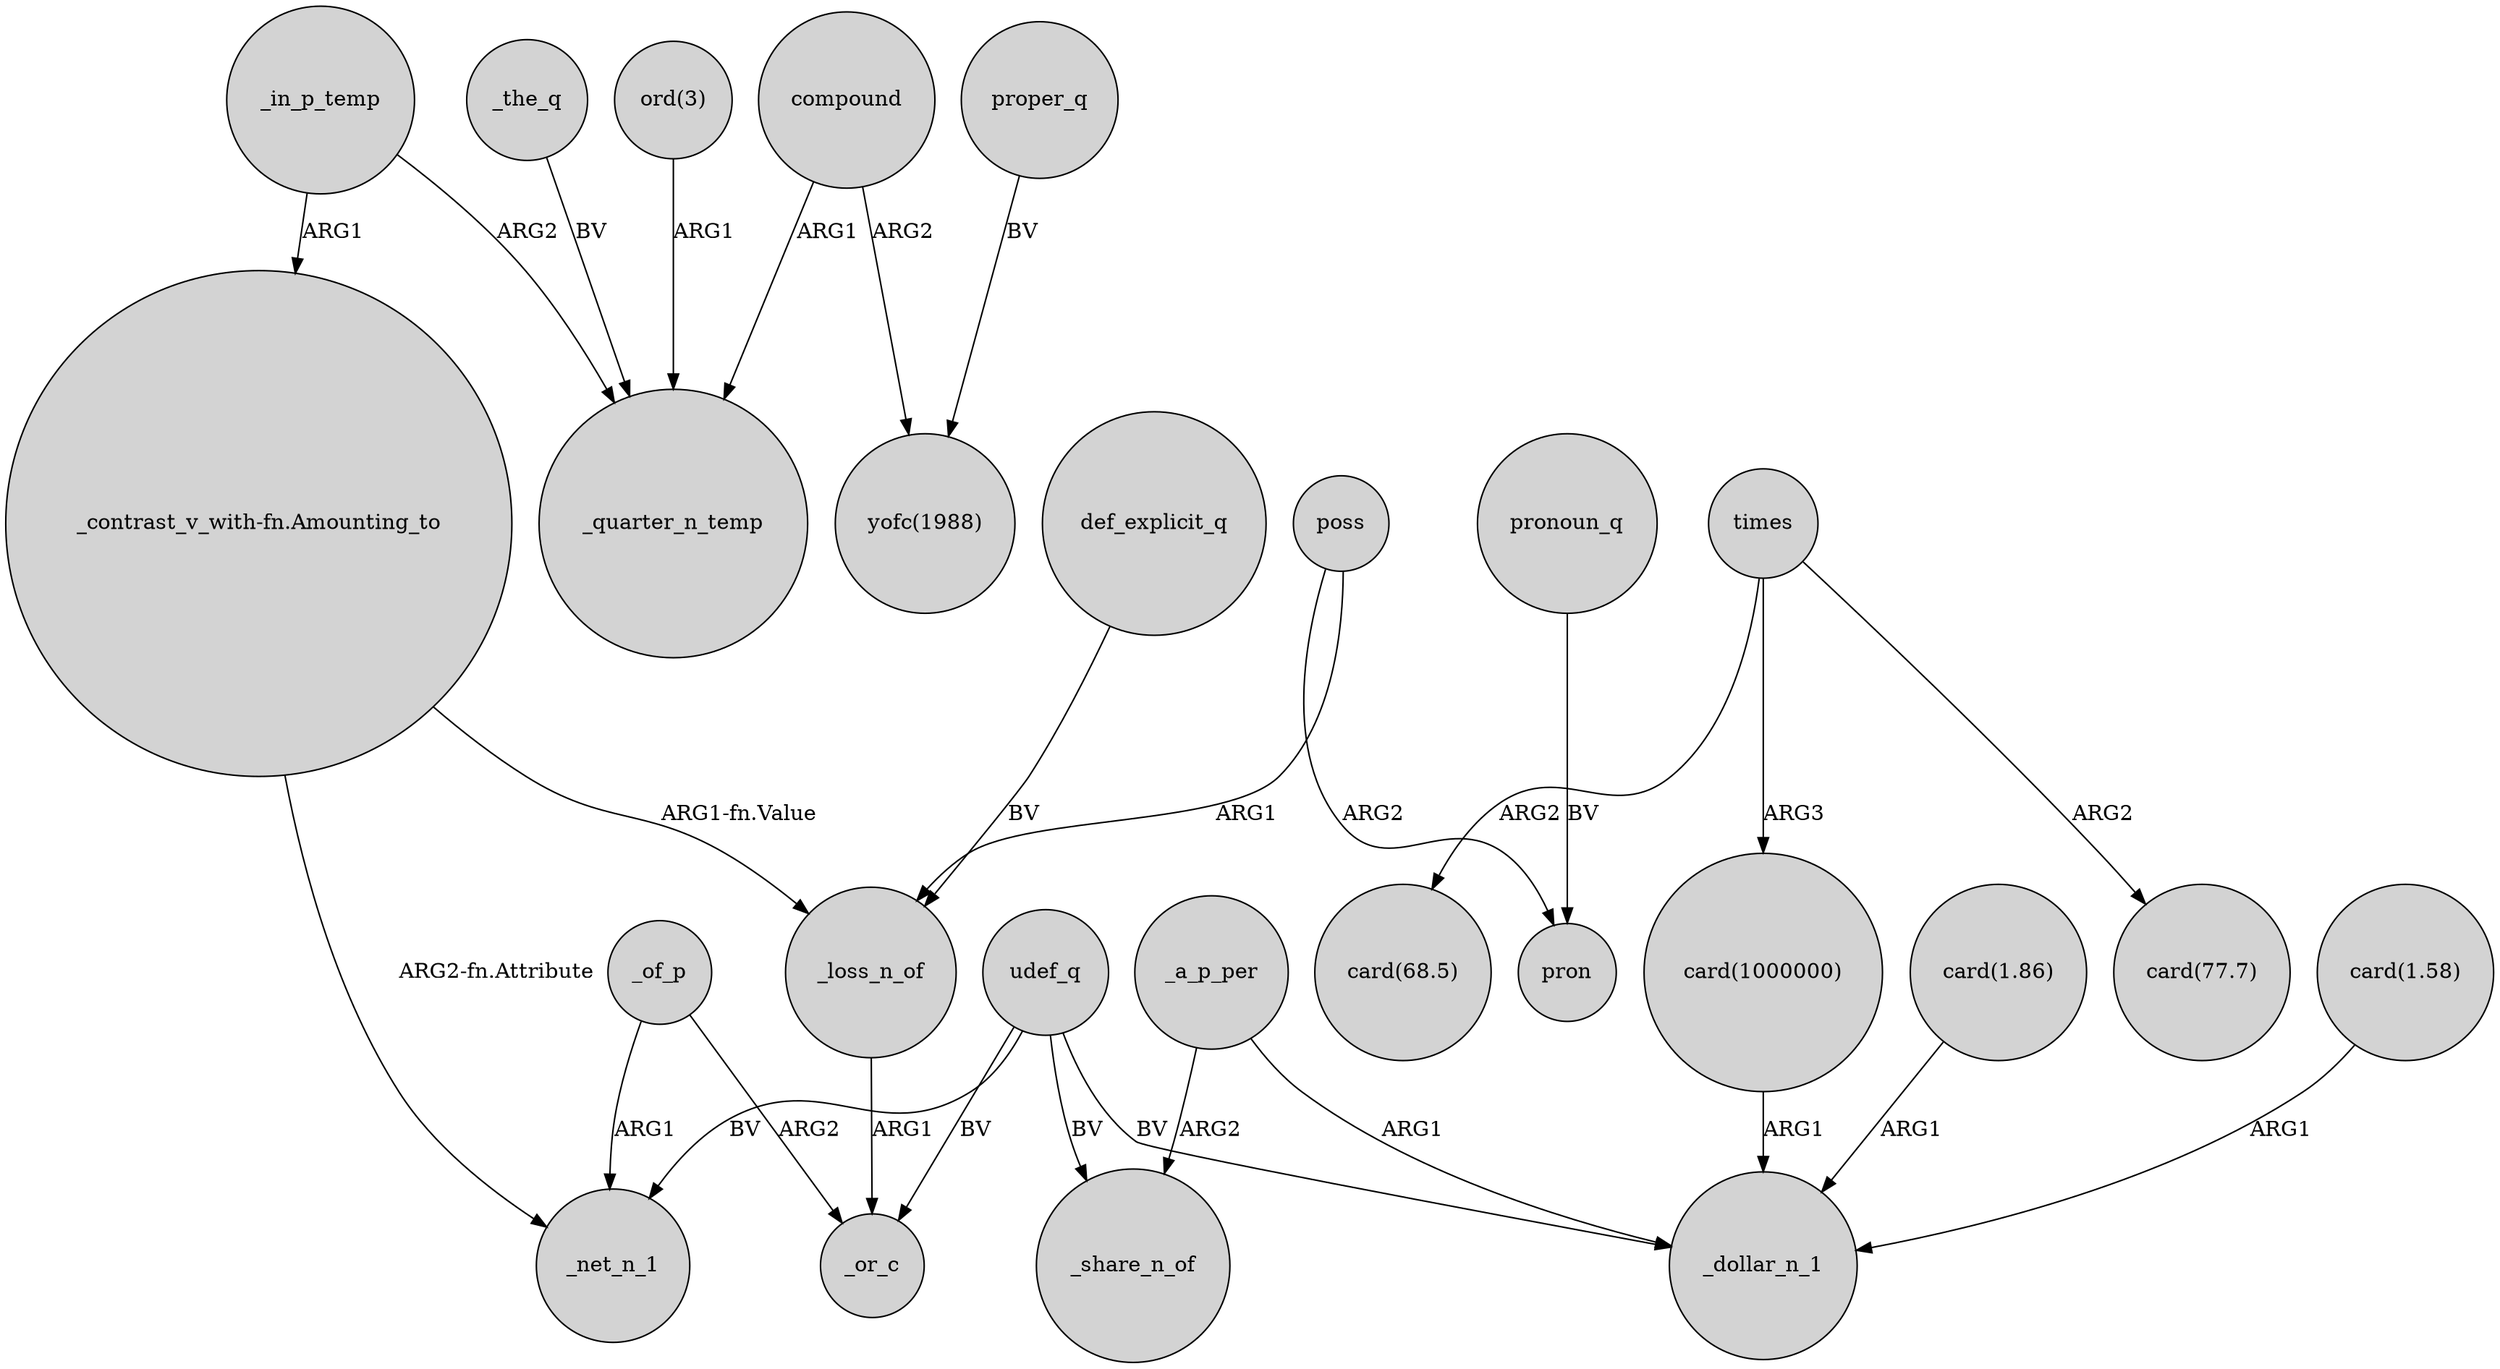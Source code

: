digraph {
	node [shape=circle style=filled]
	_in_p_temp -> _quarter_n_temp [label=ARG2]
	"ord(3)" -> _quarter_n_temp [label=ARG1]
	"card(1.86)" -> _dollar_n_1 [label=ARG1]
	"_contrast_v_with-fn.Amounting_to" -> _loss_n_of [label="ARG1-fn.Value"]
	compound -> _quarter_n_temp [label=ARG1]
	def_explicit_q -> _loss_n_of [label=BV]
	compound -> "yofc(1988)" [label=ARG2]
	_the_q -> _quarter_n_temp [label=BV]
	"card(1.58)" -> _dollar_n_1 [label=ARG1]
	times -> "card(1000000)" [label=ARG3]
	udef_q -> _or_c [label=BV]
	_in_p_temp -> "_contrast_v_with-fn.Amounting_to" [label=ARG1]
	pronoun_q -> pron [label=BV]
	poss -> pron [label=ARG2]
	_a_p_per -> _share_n_of [label=ARG2]
	udef_q -> _share_n_of [label=BV]
	udef_q -> _net_n_1 [label=BV]
	"_contrast_v_with-fn.Amounting_to" -> _net_n_1 [label="ARG2-fn.Attribute"]
	udef_q -> _dollar_n_1 [label=BV]
	"card(1000000)" -> _dollar_n_1 [label=ARG1]
	_of_p -> _net_n_1 [label=ARG1]
	proper_q -> "yofc(1988)" [label=BV]
	_a_p_per -> _dollar_n_1 [label=ARG1]
	_loss_n_of -> _or_c [label=ARG1]
	times -> "card(77.7)" [label=ARG2]
	_of_p -> _or_c [label=ARG2]
	poss -> _loss_n_of [label=ARG1]
	times -> "card(68.5)" [label=ARG2]
}
